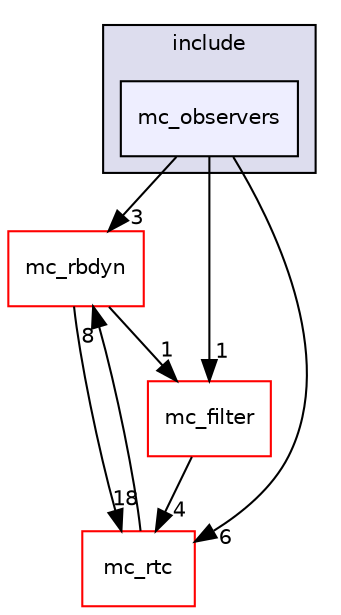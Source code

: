 digraph "include/mc_observers" {
  compound=true
  node [ fontsize="10", fontname="Helvetica"];
  edge [ labelfontsize="10", labelfontname="Helvetica"];
  subgraph clusterdir_d44c64559bbebec7f509842c48db8b23 {
    graph [ bgcolor="#ddddee", pencolor="black", label="include" fontname="Helvetica", fontsize="10", URL="dir_d44c64559bbebec7f509842c48db8b23.html"]
  dir_dd557f61e1b89092937f946325ef4783 [shape=box, label="mc_observers", style="filled", fillcolor="#eeeeff", pencolor="black", URL="dir_dd557f61e1b89092937f946325ef4783.html"];
  }
  dir_314ec80f2fc36a4630429f4d5408038e [shape=box label="mc_rbdyn" fillcolor="white" style="filled" color="red" URL="dir_314ec80f2fc36a4630429f4d5408038e.html"];
  dir_379a22462e4fb075f5428ea3ff528930 [shape=box label="mc_rtc" fillcolor="white" style="filled" color="red" URL="dir_379a22462e4fb075f5428ea3ff528930.html"];
  dir_81ddcdc3813edc8a5609c37787e58a68 [shape=box label="mc_filter" fillcolor="white" style="filled" color="red" URL="dir_81ddcdc3813edc8a5609c37787e58a68.html"];
  dir_314ec80f2fc36a4630429f4d5408038e->dir_379a22462e4fb075f5428ea3ff528930 [headlabel="18", labeldistance=1.5 headhref="dir_000006_000008.html"];
  dir_314ec80f2fc36a4630429f4d5408038e->dir_81ddcdc3813edc8a5609c37787e58a68 [headlabel="1", labeldistance=1.5 headhref="dir_000006_000020.html"];
  dir_379a22462e4fb075f5428ea3ff528930->dir_314ec80f2fc36a4630429f4d5408038e [headlabel="8", labeldistance=1.5 headhref="dir_000008_000006.html"];
  dir_dd557f61e1b89092937f946325ef4783->dir_314ec80f2fc36a4630429f4d5408038e [headlabel="3", labeldistance=1.5 headhref="dir_000004_000006.html"];
  dir_dd557f61e1b89092937f946325ef4783->dir_379a22462e4fb075f5428ea3ff528930 [headlabel="6", labeldistance=1.5 headhref="dir_000004_000008.html"];
  dir_dd557f61e1b89092937f946325ef4783->dir_81ddcdc3813edc8a5609c37787e58a68 [headlabel="1", labeldistance=1.5 headhref="dir_000004_000020.html"];
  dir_81ddcdc3813edc8a5609c37787e58a68->dir_379a22462e4fb075f5428ea3ff528930 [headlabel="4", labeldistance=1.5 headhref="dir_000020_000008.html"];
}
